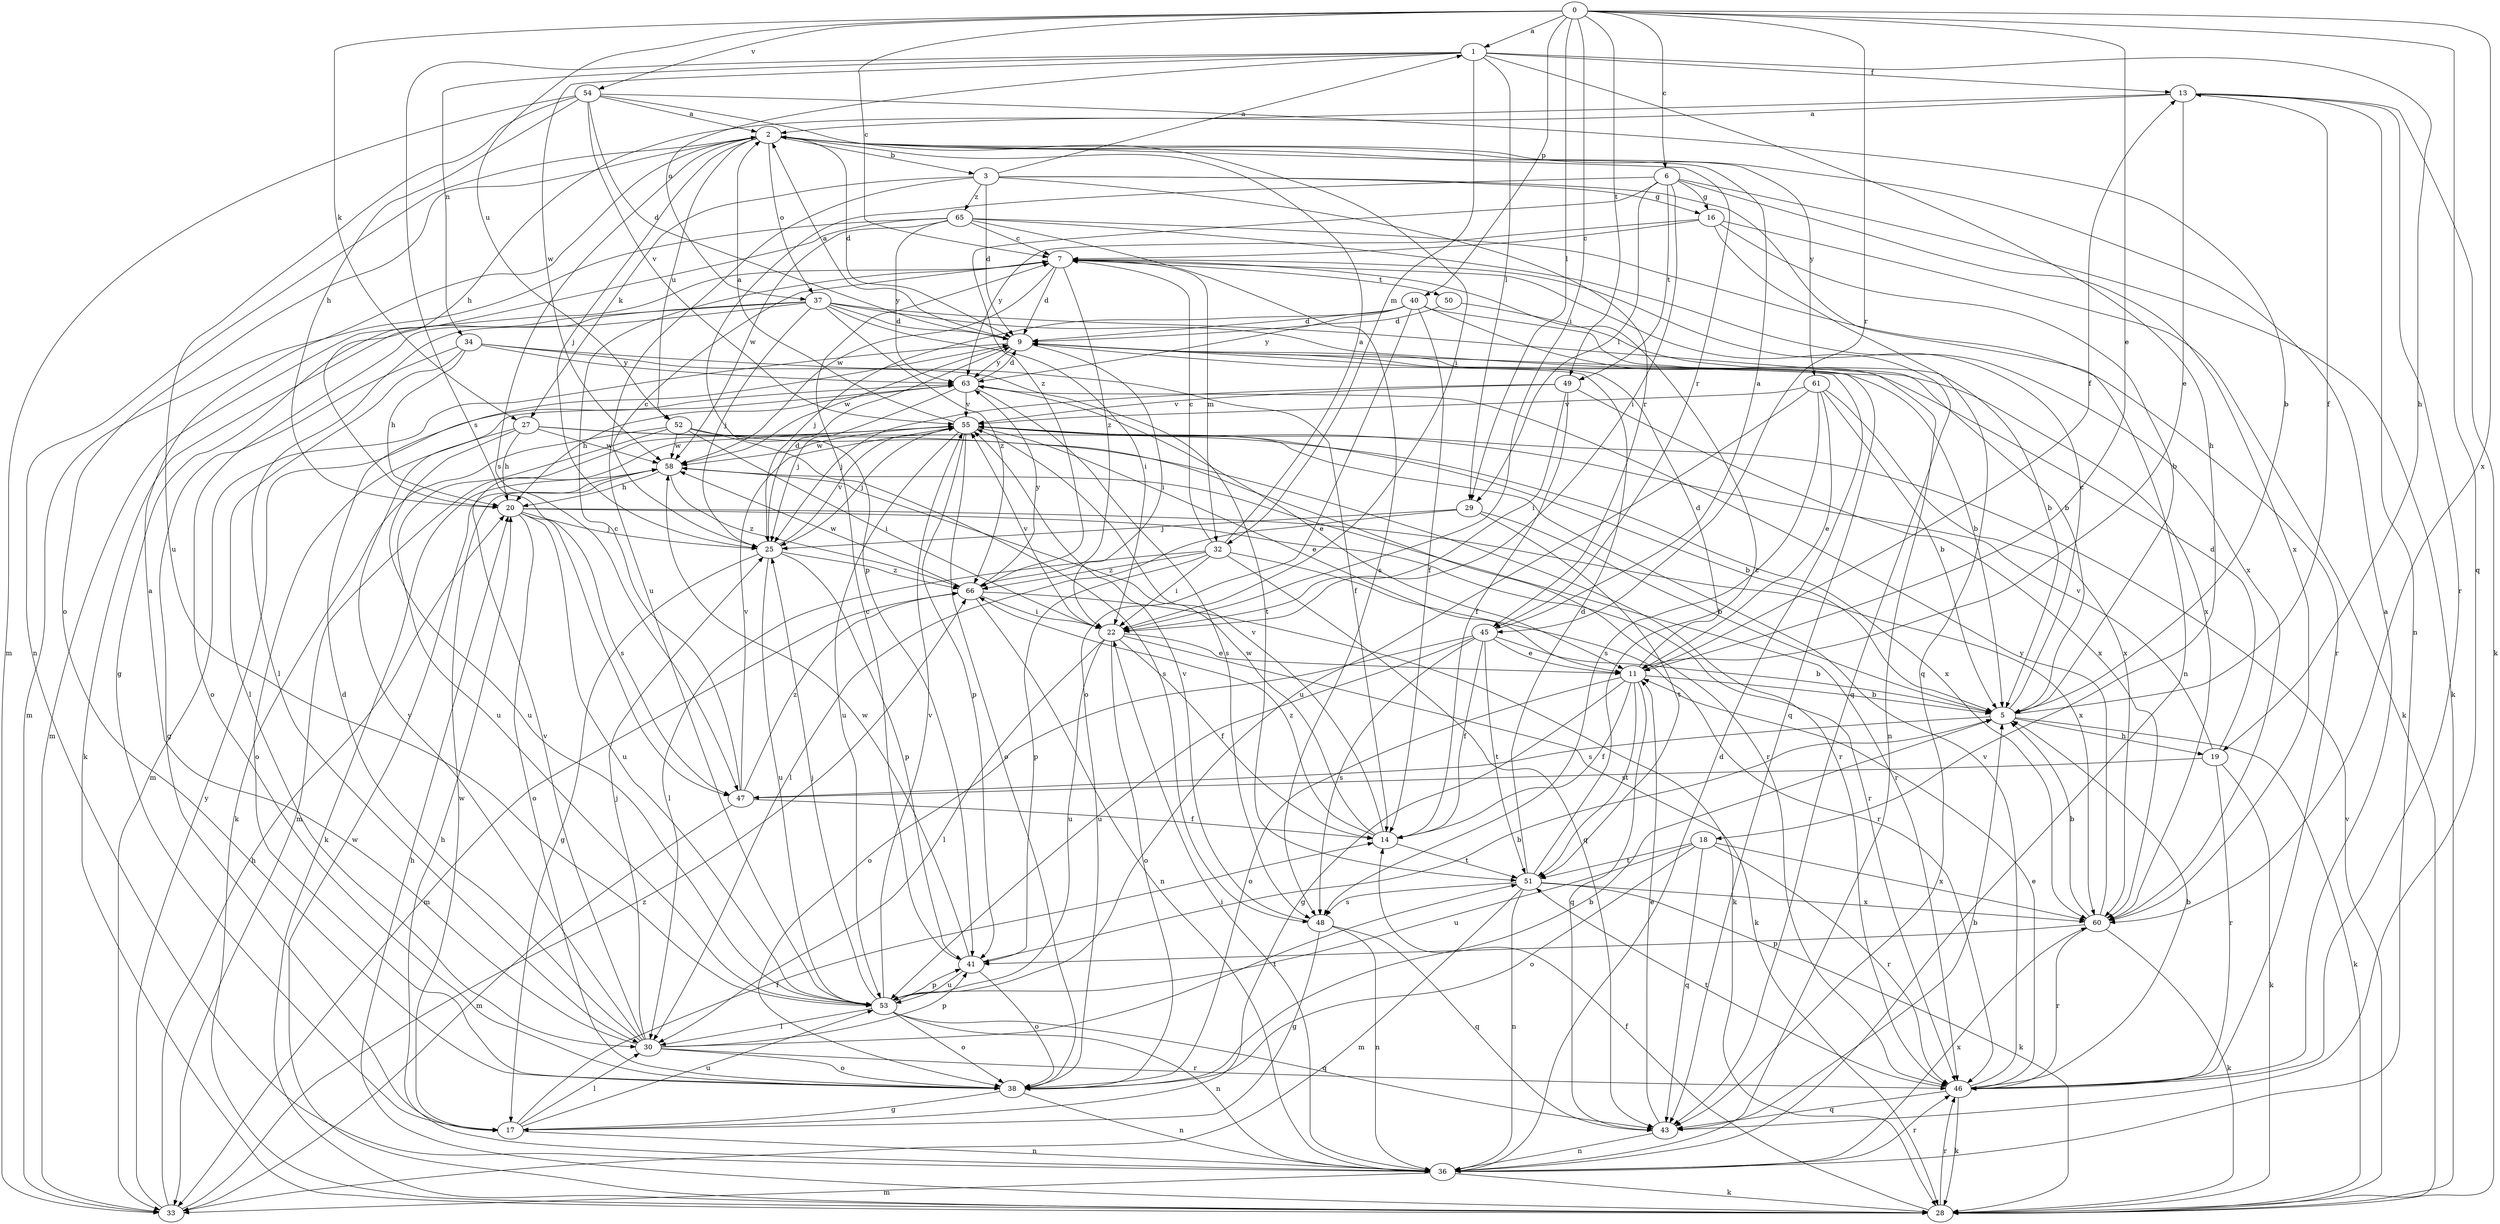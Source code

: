 strict digraph  {
0;
1;
2;
3;
5;
6;
7;
9;
11;
13;
14;
16;
17;
18;
19;
20;
22;
25;
27;
28;
29;
30;
32;
33;
34;
36;
37;
38;
40;
41;
43;
45;
46;
47;
48;
49;
50;
51;
52;
53;
54;
55;
58;
60;
61;
63;
65;
66;
0 -> 1  [label=a];
0 -> 6  [label=c];
0 -> 7  [label=c];
0 -> 11  [label=e];
0 -> 22  [label=i];
0 -> 27  [label=k];
0 -> 29  [label=l];
0 -> 40  [label=p];
0 -> 43  [label=q];
0 -> 45  [label=r];
0 -> 49  [label=t];
0 -> 52  [label=u];
0 -> 54  [label=v];
0 -> 60  [label=x];
1 -> 13  [label=f];
1 -> 18  [label=h];
1 -> 19  [label=h];
1 -> 29  [label=l];
1 -> 32  [label=m];
1 -> 34  [label=n];
1 -> 37  [label=o];
1 -> 47  [label=s];
1 -> 58  [label=w];
2 -> 3  [label=b];
2 -> 9  [label=d];
2 -> 25  [label=j];
2 -> 36  [label=n];
2 -> 37  [label=o];
2 -> 38  [label=o];
2 -> 45  [label=r];
2 -> 47  [label=s];
2 -> 52  [label=u];
2 -> 61  [label=y];
3 -> 1  [label=a];
3 -> 9  [label=d];
3 -> 16  [label=g];
3 -> 27  [label=k];
3 -> 36  [label=n];
3 -> 45  [label=r];
3 -> 53  [label=u];
3 -> 65  [label=z];
5 -> 7  [label=c];
5 -> 13  [label=f];
5 -> 19  [label=h];
5 -> 28  [label=k];
5 -> 47  [label=s];
6 -> 16  [label=g];
6 -> 22  [label=i];
6 -> 28  [label=k];
6 -> 29  [label=l];
6 -> 41  [label=p];
6 -> 49  [label=t];
6 -> 60  [label=x];
6 -> 66  [label=z];
7 -> 9  [label=d];
7 -> 32  [label=m];
7 -> 33  [label=m];
7 -> 43  [label=q];
7 -> 50  [label=t];
7 -> 58  [label=w];
7 -> 66  [label=z];
9 -> 2  [label=a];
9 -> 5  [label=b];
9 -> 22  [label=i];
9 -> 33  [label=m];
9 -> 58  [label=w];
9 -> 63  [label=y];
11 -> 5  [label=b];
11 -> 9  [label=d];
11 -> 13  [label=f];
11 -> 14  [label=f];
11 -> 17  [label=g];
11 -> 38  [label=o];
11 -> 43  [label=q];
11 -> 51  [label=t];
13 -> 2  [label=a];
13 -> 11  [label=e];
13 -> 20  [label=h];
13 -> 28  [label=k];
13 -> 36  [label=n];
13 -> 46  [label=r];
14 -> 51  [label=t];
14 -> 55  [label=v];
14 -> 58  [label=w];
14 -> 66  [label=z];
16 -> 5  [label=b];
16 -> 7  [label=c];
16 -> 28  [label=k];
16 -> 43  [label=q];
16 -> 63  [label=y];
17 -> 14  [label=f];
17 -> 30  [label=l];
17 -> 36  [label=n];
17 -> 53  [label=u];
17 -> 58  [label=w];
18 -> 38  [label=o];
18 -> 43  [label=q];
18 -> 46  [label=r];
18 -> 51  [label=t];
18 -> 53  [label=u];
18 -> 60  [label=x];
19 -> 9  [label=d];
19 -> 28  [label=k];
19 -> 46  [label=r];
19 -> 47  [label=s];
19 -> 55  [label=v];
20 -> 25  [label=j];
20 -> 38  [label=o];
20 -> 46  [label=r];
20 -> 47  [label=s];
20 -> 53  [label=u];
20 -> 60  [label=x];
22 -> 11  [label=e];
22 -> 14  [label=f];
22 -> 28  [label=k];
22 -> 30  [label=l];
22 -> 38  [label=o];
22 -> 53  [label=u];
22 -> 55  [label=v];
25 -> 7  [label=c];
25 -> 9  [label=d];
25 -> 17  [label=g];
25 -> 41  [label=p];
25 -> 53  [label=u];
25 -> 55  [label=v];
25 -> 66  [label=z];
27 -> 20  [label=h];
27 -> 38  [label=o];
27 -> 46  [label=r];
27 -> 53  [label=u];
27 -> 58  [label=w];
27 -> 60  [label=x];
28 -> 14  [label=f];
28 -> 20  [label=h];
28 -> 46  [label=r];
28 -> 55  [label=v];
28 -> 58  [label=w];
29 -> 5  [label=b];
29 -> 25  [label=j];
29 -> 30  [label=l];
29 -> 51  [label=t];
30 -> 2  [label=a];
30 -> 9  [label=d];
30 -> 25  [label=j];
30 -> 38  [label=o];
30 -> 41  [label=p];
30 -> 46  [label=r];
30 -> 51  [label=t];
30 -> 55  [label=v];
30 -> 63  [label=y];
32 -> 2  [label=a];
32 -> 7  [label=c];
32 -> 22  [label=i];
32 -> 30  [label=l];
32 -> 41  [label=p];
32 -> 43  [label=q];
32 -> 46  [label=r];
32 -> 66  [label=z];
33 -> 20  [label=h];
33 -> 63  [label=y];
33 -> 66  [label=z];
34 -> 14  [label=f];
34 -> 17  [label=g];
34 -> 20  [label=h];
34 -> 30  [label=l];
34 -> 51  [label=t];
34 -> 63  [label=y];
36 -> 9  [label=d];
36 -> 20  [label=h];
36 -> 22  [label=i];
36 -> 28  [label=k];
36 -> 33  [label=m];
36 -> 46  [label=r];
36 -> 60  [label=x];
37 -> 9  [label=d];
37 -> 22  [label=i];
37 -> 25  [label=j];
37 -> 28  [label=k];
37 -> 30  [label=l];
37 -> 38  [label=o];
37 -> 43  [label=q];
37 -> 60  [label=x];
37 -> 66  [label=z];
38 -> 5  [label=b];
38 -> 17  [label=g];
38 -> 36  [label=n];
40 -> 5  [label=b];
40 -> 9  [label=d];
40 -> 14  [label=f];
40 -> 25  [label=j];
40 -> 36  [label=n];
40 -> 38  [label=o];
40 -> 63  [label=y];
41 -> 5  [label=b];
41 -> 7  [label=c];
41 -> 38  [label=o];
41 -> 53  [label=u];
41 -> 58  [label=w];
43 -> 5  [label=b];
43 -> 11  [label=e];
43 -> 36  [label=n];
45 -> 2  [label=a];
45 -> 5  [label=b];
45 -> 11  [label=e];
45 -> 14  [label=f];
45 -> 38  [label=o];
45 -> 48  [label=s];
45 -> 51  [label=t];
45 -> 53  [label=u];
46 -> 2  [label=a];
46 -> 5  [label=b];
46 -> 11  [label=e];
46 -> 28  [label=k];
46 -> 43  [label=q];
46 -> 51  [label=t];
46 -> 55  [label=v];
47 -> 7  [label=c];
47 -> 14  [label=f];
47 -> 33  [label=m];
47 -> 55  [label=v];
47 -> 66  [label=z];
48 -> 17  [label=g];
48 -> 36  [label=n];
48 -> 43  [label=q];
48 -> 55  [label=v];
49 -> 14  [label=f];
49 -> 22  [label=i];
49 -> 25  [label=j];
49 -> 55  [label=v];
49 -> 60  [label=x];
50 -> 5  [label=b];
50 -> 9  [label=d];
51 -> 7  [label=c];
51 -> 9  [label=d];
51 -> 28  [label=k];
51 -> 33  [label=m];
51 -> 36  [label=n];
51 -> 48  [label=s];
51 -> 60  [label=x];
52 -> 22  [label=i];
52 -> 28  [label=k];
52 -> 46  [label=r];
52 -> 48  [label=s];
52 -> 53  [label=u];
52 -> 58  [label=w];
53 -> 25  [label=j];
53 -> 30  [label=l];
53 -> 36  [label=n];
53 -> 38  [label=o];
53 -> 41  [label=p];
53 -> 43  [label=q];
53 -> 55  [label=v];
54 -> 2  [label=a];
54 -> 5  [label=b];
54 -> 9  [label=d];
54 -> 20  [label=h];
54 -> 22  [label=i];
54 -> 33  [label=m];
54 -> 53  [label=u];
54 -> 55  [label=v];
55 -> 2  [label=a];
55 -> 5  [label=b];
55 -> 11  [label=e];
55 -> 25  [label=j];
55 -> 33  [label=m];
55 -> 38  [label=o];
55 -> 41  [label=p];
55 -> 53  [label=u];
55 -> 58  [label=w];
58 -> 20  [label=h];
58 -> 28  [label=k];
58 -> 46  [label=r];
58 -> 66  [label=z];
60 -> 5  [label=b];
60 -> 28  [label=k];
60 -> 41  [label=p];
60 -> 46  [label=r];
60 -> 63  [label=y];
61 -> 5  [label=b];
61 -> 11  [label=e];
61 -> 48  [label=s];
61 -> 53  [label=u];
61 -> 55  [label=v];
61 -> 60  [label=x];
63 -> 9  [label=d];
63 -> 11  [label=e];
63 -> 20  [label=h];
63 -> 25  [label=j];
63 -> 48  [label=s];
63 -> 55  [label=v];
65 -> 7  [label=c];
65 -> 17  [label=g];
65 -> 33  [label=m];
65 -> 46  [label=r];
65 -> 48  [label=s];
65 -> 58  [label=w];
65 -> 60  [label=x];
65 -> 63  [label=y];
66 -> 22  [label=i];
66 -> 28  [label=k];
66 -> 33  [label=m];
66 -> 36  [label=n];
66 -> 58  [label=w];
66 -> 63  [label=y];
}
